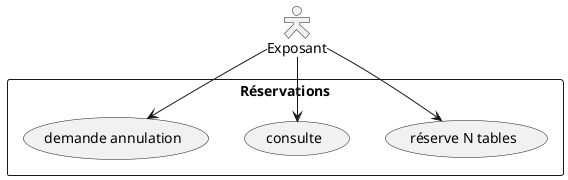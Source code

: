 @startuml ucase-exposant-reservation
skinparam actorStyle hollow

actor Exposant

rectangle Réservations {
  usecase "réserve N tables" as réserve
  usecase consulte
  usecase "demande annulation" as annule
}

Exposant --> réserve
Exposant --> consulte
Exposant --> annule
@enduml